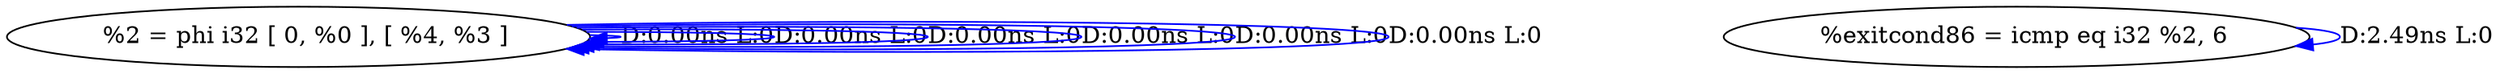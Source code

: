 digraph {
Node0x560817a3ec70[label="  %2 = phi i32 [ 0, %0 ], [ %4, %3 ]"];
Node0x560817a3ec70 -> Node0x560817a3ec70[label="D:0.00ns L:0",color=blue];
Node0x560817a3ec70 -> Node0x560817a3ec70[label="D:0.00ns L:0",color=blue];
Node0x560817a3ec70 -> Node0x560817a3ec70[label="D:0.00ns L:0",color=blue];
Node0x560817a3ec70 -> Node0x560817a3ec70[label="D:0.00ns L:0",color=blue];
Node0x560817a3ec70 -> Node0x560817a3ec70[label="D:0.00ns L:0",color=blue];
Node0x560817a3ec70 -> Node0x560817a3ec70[label="D:0.00ns L:0",color=blue];
Node0x560817a359e0[label="  %exitcond86 = icmp eq i32 %2, 6"];
Node0x560817a359e0 -> Node0x560817a359e0[label="D:2.49ns L:0",color=blue];
}
